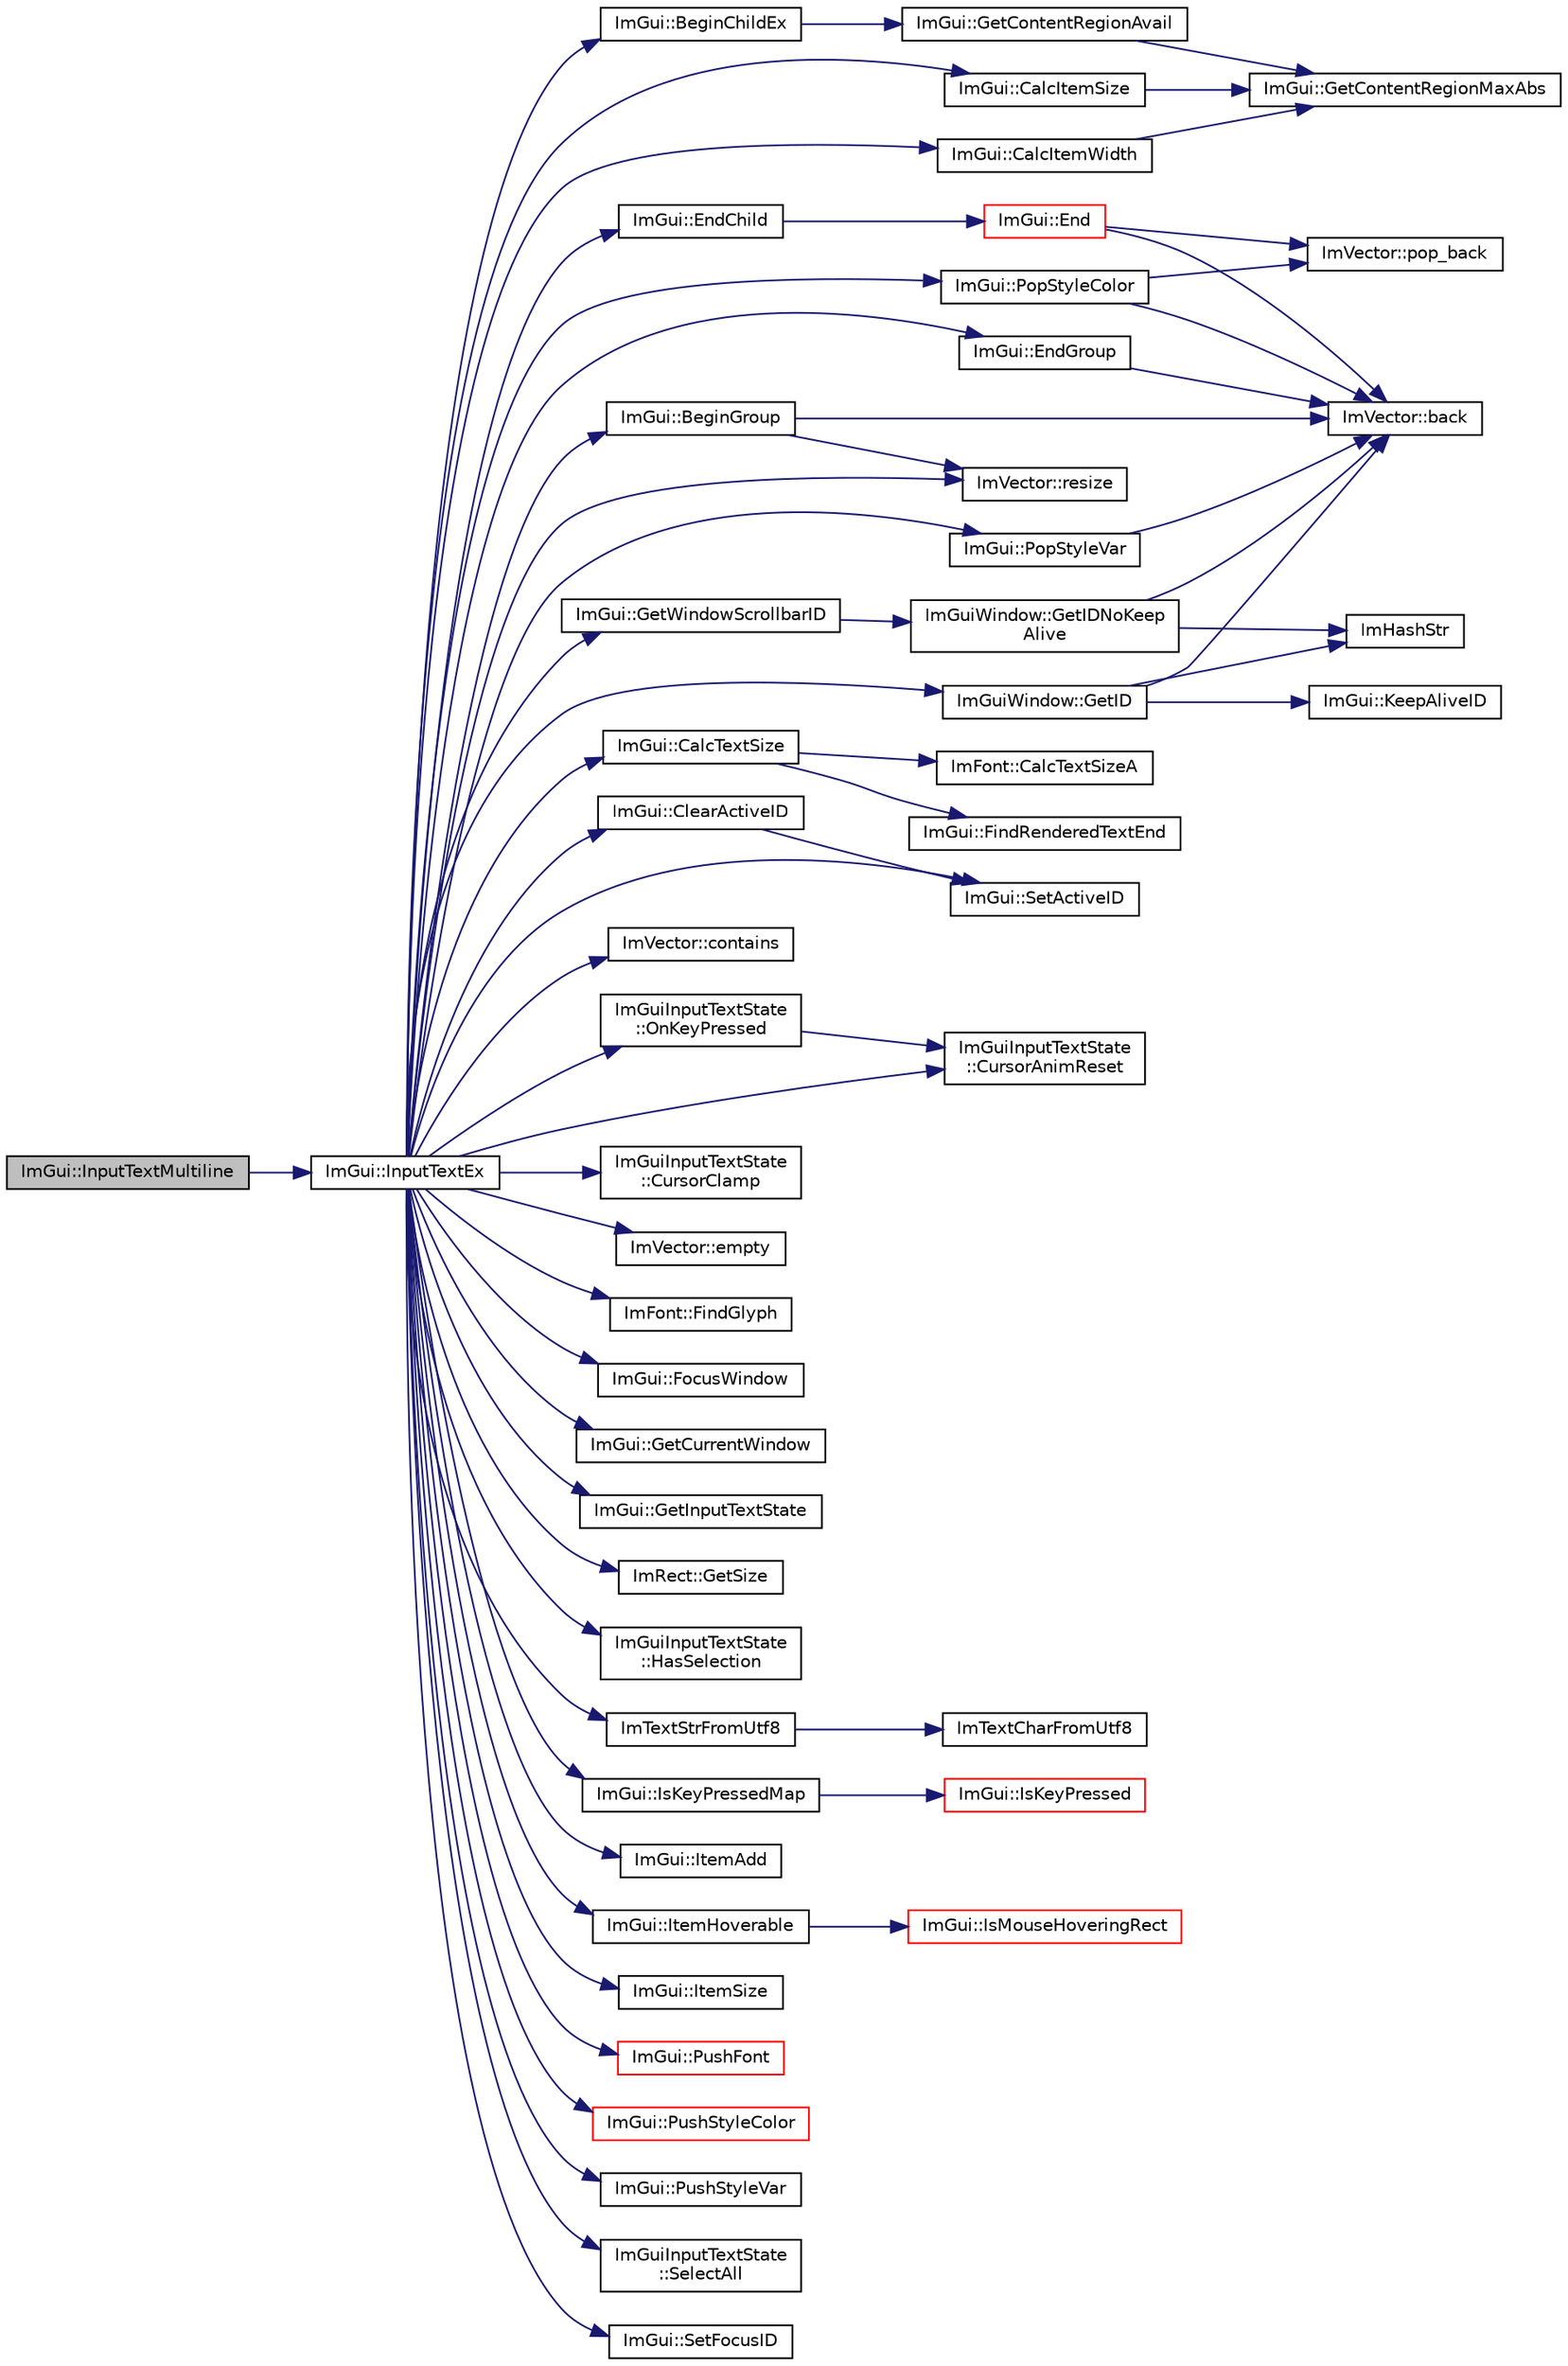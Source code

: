 digraph "ImGui::InputTextMultiline"
{
 // LATEX_PDF_SIZE
  edge [fontname="Helvetica",fontsize="10",labelfontname="Helvetica",labelfontsize="10"];
  node [fontname="Helvetica",fontsize="10",shape=record];
  rankdir="LR";
  Node1 [label="ImGui::InputTextMultiline",height=0.2,width=0.4,color="black", fillcolor="grey75", style="filled", fontcolor="black",tooltip=" "];
  Node1 -> Node2 [color="midnightblue",fontsize="10",style="solid",fontname="Helvetica"];
  Node2 [label="ImGui::InputTextEx",height=0.2,width=0.4,color="black", fillcolor="white", style="filled",URL="$namespace_im_gui.html#af89af17ecc11653f25fea1e50e195de6",tooltip=" "];
  Node2 -> Node3 [color="midnightblue",fontsize="10",style="solid",fontname="Helvetica"];
  Node3 [label="ImGui::BeginChildEx",height=0.2,width=0.4,color="black", fillcolor="white", style="filled",URL="$namespace_im_gui.html#a63a223ce2138538300e5b0654d7407a9",tooltip=" "];
  Node3 -> Node4 [color="midnightblue",fontsize="10",style="solid",fontname="Helvetica"];
  Node4 [label="ImGui::GetContentRegionAvail",height=0.2,width=0.4,color="black", fillcolor="white", style="filled",URL="$namespace_im_gui.html#a410c8e19b2fea8b52746ca11b3930301",tooltip=" "];
  Node4 -> Node5 [color="midnightblue",fontsize="10",style="solid",fontname="Helvetica"];
  Node5 [label="ImGui::GetContentRegionMaxAbs",height=0.2,width=0.4,color="black", fillcolor="white", style="filled",URL="$namespace_im_gui.html#adc4d9b0d735ffae1f1598c4df038024c",tooltip=" "];
  Node2 -> Node6 [color="midnightblue",fontsize="10",style="solid",fontname="Helvetica"];
  Node6 [label="ImGui::BeginGroup",height=0.2,width=0.4,color="black", fillcolor="white", style="filled",URL="$namespace_im_gui.html#a42407e196b7ed2a8755bff28aae9805f",tooltip=" "];
  Node6 -> Node7 [color="midnightblue",fontsize="10",style="solid",fontname="Helvetica"];
  Node7 [label="ImVector::back",height=0.2,width=0.4,color="black", fillcolor="white", style="filled",URL="$struct_im_vector.html#a6da15f3c402099ed57078835ab942f8e",tooltip=" "];
  Node6 -> Node8 [color="midnightblue",fontsize="10",style="solid",fontname="Helvetica"];
  Node8 [label="ImVector::resize",height=0.2,width=0.4,color="black", fillcolor="white", style="filled",URL="$struct_im_vector.html#ac371dd62e56ae486b1a5038cf07eee56",tooltip=" "];
  Node2 -> Node9 [color="midnightblue",fontsize="10",style="solid",fontname="Helvetica"];
  Node9 [label="ImGui::CalcItemSize",height=0.2,width=0.4,color="black", fillcolor="white", style="filled",URL="$namespace_im_gui.html#acaef0497f7982dd98bf215e50129cd9b",tooltip=" "];
  Node9 -> Node5 [color="midnightblue",fontsize="10",style="solid",fontname="Helvetica"];
  Node2 -> Node10 [color="midnightblue",fontsize="10",style="solid",fontname="Helvetica"];
  Node10 [label="ImGui::CalcItemWidth",height=0.2,width=0.4,color="black", fillcolor="white", style="filled",URL="$namespace_im_gui.html#ab3b3ba92ebd8bca4a552dd93321a1994",tooltip=" "];
  Node10 -> Node5 [color="midnightblue",fontsize="10",style="solid",fontname="Helvetica"];
  Node2 -> Node11 [color="midnightblue",fontsize="10",style="solid",fontname="Helvetica"];
  Node11 [label="ImGui::CalcTextSize",height=0.2,width=0.4,color="black", fillcolor="white", style="filled",URL="$namespace_im_gui.html#a848b9db6cc4a186751c0ecebcaadc33b",tooltip=" "];
  Node11 -> Node12 [color="midnightblue",fontsize="10",style="solid",fontname="Helvetica"];
  Node12 [label="ImFont::CalcTextSizeA",height=0.2,width=0.4,color="black", fillcolor="white", style="filled",URL="$struct_im_font.html#ad67f64fd206ad197f4b93b1a1ae27cfe",tooltip=" "];
  Node11 -> Node13 [color="midnightblue",fontsize="10",style="solid",fontname="Helvetica"];
  Node13 [label="ImGui::FindRenderedTextEnd",height=0.2,width=0.4,color="black", fillcolor="white", style="filled",URL="$namespace_im_gui.html#a7671e1dbc803a31b06081b52a771d83f",tooltip=" "];
  Node2 -> Node14 [color="midnightblue",fontsize="10",style="solid",fontname="Helvetica"];
  Node14 [label="ImGui::ClearActiveID",height=0.2,width=0.4,color="black", fillcolor="white", style="filled",URL="$namespace_im_gui.html#a17ff60ad1e2669130ac38a04d16eb354",tooltip=" "];
  Node14 -> Node15 [color="midnightblue",fontsize="10",style="solid",fontname="Helvetica"];
  Node15 [label="ImGui::SetActiveID",height=0.2,width=0.4,color="black", fillcolor="white", style="filled",URL="$namespace_im_gui.html#a27b8ace13a8c421ee8405f0cbebe4ead",tooltip=" "];
  Node2 -> Node16 [color="midnightblue",fontsize="10",style="solid",fontname="Helvetica"];
  Node16 [label="ImVector::contains",height=0.2,width=0.4,color="black", fillcolor="white", style="filled",URL="$struct_im_vector.html#a2e7860fbde1c721f168b6262d8f14aec",tooltip=" "];
  Node2 -> Node17 [color="midnightblue",fontsize="10",style="solid",fontname="Helvetica"];
  Node17 [label="ImGuiInputTextState\l::CursorAnimReset",height=0.2,width=0.4,color="black", fillcolor="white", style="filled",URL="$struct_im_gui_input_text_state.html#a78a05f36dbfd38b9026a4980a15a6a3e",tooltip=" "];
  Node2 -> Node18 [color="midnightblue",fontsize="10",style="solid",fontname="Helvetica"];
  Node18 [label="ImGuiInputTextState\l::CursorClamp",height=0.2,width=0.4,color="black", fillcolor="white", style="filled",URL="$struct_im_gui_input_text_state.html#a0924f1eead76c7d58090aa603cea4301",tooltip=" "];
  Node2 -> Node19 [color="midnightblue",fontsize="10",style="solid",fontname="Helvetica"];
  Node19 [label="ImVector::empty",height=0.2,width=0.4,color="black", fillcolor="white", style="filled",URL="$struct_im_vector.html#aa53e48a5272f4bad1099368769514ff1",tooltip=" "];
  Node2 -> Node20 [color="midnightblue",fontsize="10",style="solid",fontname="Helvetica"];
  Node20 [label="ImGui::EndChild",height=0.2,width=0.4,color="black", fillcolor="white", style="filled",URL="$namespace_im_gui.html#af8de559a88c1442d6df8c1b04c86e997",tooltip=" "];
  Node20 -> Node21 [color="midnightblue",fontsize="10",style="solid",fontname="Helvetica"];
  Node21 [label="ImGui::End",height=0.2,width=0.4,color="red", fillcolor="white", style="filled",URL="$namespace_im_gui.html#a5479d93794a004c67ceb6d13f37c8254",tooltip=" "];
  Node21 -> Node7 [color="midnightblue",fontsize="10",style="solid",fontname="Helvetica"];
  Node21 -> Node29 [color="midnightblue",fontsize="10",style="solid",fontname="Helvetica"];
  Node29 [label="ImVector::pop_back",height=0.2,width=0.4,color="black", fillcolor="white", style="filled",URL="$struct_im_vector.html#a3db7ce62d3c429effdb893fbf7148c1c",tooltip=" "];
  Node2 -> Node42 [color="midnightblue",fontsize="10",style="solid",fontname="Helvetica"];
  Node42 [label="ImGui::EndGroup",height=0.2,width=0.4,color="black", fillcolor="white", style="filled",URL="$namespace_im_gui.html#a05fc97fc64f28a55486087f503d9a622",tooltip=" "];
  Node42 -> Node7 [color="midnightblue",fontsize="10",style="solid",fontname="Helvetica"];
  Node2 -> Node43 [color="midnightblue",fontsize="10",style="solid",fontname="Helvetica"];
  Node43 [label="ImFont::FindGlyph",height=0.2,width=0.4,color="black", fillcolor="white", style="filled",URL="$struct_im_font.html#ac6a773b73c6406fd8f08c4c93213a501",tooltip=" "];
  Node2 -> Node44 [color="midnightblue",fontsize="10",style="solid",fontname="Helvetica"];
  Node44 [label="ImGui::FocusWindow",height=0.2,width=0.4,color="black", fillcolor="white", style="filled",URL="$namespace_im_gui.html#ade4c08e7e7ad7bbfa4835248f5f3a7c6",tooltip=" "];
  Node2 -> Node24 [color="midnightblue",fontsize="10",style="solid",fontname="Helvetica"];
  Node24 [label="ImGui::GetCurrentWindow",height=0.2,width=0.4,color="black", fillcolor="white", style="filled",URL="$namespace_im_gui.html#a7ceba68eca2b09fb6bf1ad88037e6203",tooltip=" "];
  Node2 -> Node45 [color="midnightblue",fontsize="10",style="solid",fontname="Helvetica"];
  Node45 [label="ImGuiWindow::GetID",height=0.2,width=0.4,color="black", fillcolor="white", style="filled",URL="$struct_im_gui_window.html#a66400a63bc0b54d7d29e08d1b1b1a42b",tooltip=" "];
  Node45 -> Node7 [color="midnightblue",fontsize="10",style="solid",fontname="Helvetica"];
  Node45 -> Node46 [color="midnightblue",fontsize="10",style="solid",fontname="Helvetica"];
  Node46 [label="ImHashStr",height=0.2,width=0.4,color="black", fillcolor="white", style="filled",URL="$imgui_8cpp.html#acd1b12694d0365b516bf7373f182eeee",tooltip=" "];
  Node45 -> Node47 [color="midnightblue",fontsize="10",style="solid",fontname="Helvetica"];
  Node47 [label="ImGui::KeepAliveID",height=0.2,width=0.4,color="black", fillcolor="white", style="filled",URL="$namespace_im_gui.html#a85a245c78a9f7c351636bdad6e60c488",tooltip=" "];
  Node2 -> Node48 [color="midnightblue",fontsize="10",style="solid",fontname="Helvetica"];
  Node48 [label="ImGui::GetInputTextState",height=0.2,width=0.4,color="black", fillcolor="white", style="filled",URL="$namespace_im_gui.html#acdfb8ae75f2eaa42ca8ba42d9b5fe9ba",tooltip=" "];
  Node2 -> Node49 [color="midnightblue",fontsize="10",style="solid",fontname="Helvetica"];
  Node49 [label="ImRect::GetSize",height=0.2,width=0.4,color="black", fillcolor="white", style="filled",URL="$struct_im_rect.html#ae459d9c50003058cfb34519a571aaf33",tooltip=" "];
  Node2 -> Node50 [color="midnightblue",fontsize="10",style="solid",fontname="Helvetica"];
  Node50 [label="ImGui::GetWindowScrollbarID",height=0.2,width=0.4,color="black", fillcolor="white", style="filled",URL="$namespace_im_gui.html#a426c9b60bf8cd3d887ba50366a2612df",tooltip=" "];
  Node50 -> Node51 [color="midnightblue",fontsize="10",style="solid",fontname="Helvetica"];
  Node51 [label="ImGuiWindow::GetIDNoKeep\lAlive",height=0.2,width=0.4,color="black", fillcolor="white", style="filled",URL="$struct_im_gui_window.html#adc0a43f74a0b53a15a4bc4fea05524fe",tooltip=" "];
  Node51 -> Node7 [color="midnightblue",fontsize="10",style="solid",fontname="Helvetica"];
  Node51 -> Node46 [color="midnightblue",fontsize="10",style="solid",fontname="Helvetica"];
  Node2 -> Node52 [color="midnightblue",fontsize="10",style="solid",fontname="Helvetica"];
  Node52 [label="ImGuiInputTextState\l::HasSelection",height=0.2,width=0.4,color="black", fillcolor="white", style="filled",URL="$struct_im_gui_input_text_state.html#ab17832413ff121a5663319c06bbb989a",tooltip=" "];
  Node2 -> Node53 [color="midnightblue",fontsize="10",style="solid",fontname="Helvetica"];
  Node53 [label="ImTextStrFromUtf8",height=0.2,width=0.4,color="black", fillcolor="white", style="filled",URL="$imgui_8cpp.html#aeb054c43ad8aae45de24efc759a0ff7a",tooltip=" "];
  Node53 -> Node54 [color="midnightblue",fontsize="10",style="solid",fontname="Helvetica"];
  Node54 [label="ImTextCharFromUtf8",height=0.2,width=0.4,color="black", fillcolor="white", style="filled",URL="$imgui_8cpp.html#a036b9dd7f0942fd34e385cc115f36631",tooltip=" "];
  Node2 -> Node55 [color="midnightblue",fontsize="10",style="solid",fontname="Helvetica"];
  Node55 [label="ImGui::IsKeyPressedMap",height=0.2,width=0.4,color="black", fillcolor="white", style="filled",URL="$namespace_im_gui.html#aa4c4806c81aef3abe125b209f19d4a2b",tooltip=" "];
  Node55 -> Node56 [color="midnightblue",fontsize="10",style="solid",fontname="Helvetica"];
  Node56 [label="ImGui::IsKeyPressed",height=0.2,width=0.4,color="red", fillcolor="white", style="filled",URL="$namespace_im_gui.html#a83331a8afa5316bc98ed9c98b151ac01",tooltip=" "];
  Node2 -> Node59 [color="midnightblue",fontsize="10",style="solid",fontname="Helvetica"];
  Node59 [label="ImGui::ItemAdd",height=0.2,width=0.4,color="black", fillcolor="white", style="filled",URL="$namespace_im_gui.html#a03440eafb6ce299fcb92b2d2cda147a5",tooltip=" "];
  Node2 -> Node60 [color="midnightblue",fontsize="10",style="solid",fontname="Helvetica"];
  Node60 [label="ImGui::ItemHoverable",height=0.2,width=0.4,color="black", fillcolor="white", style="filled",URL="$namespace_im_gui.html#a488b86a9f235923304186fb86ff64ffb",tooltip=" "];
  Node60 -> Node61 [color="midnightblue",fontsize="10",style="solid",fontname="Helvetica"];
  Node61 [label="ImGui::IsMouseHoveringRect",height=0.2,width=0.4,color="red", fillcolor="white", style="filled",URL="$namespace_im_gui.html#ae0b8ea0e06c457316d6aed6c5b2a1c25",tooltip=" "];
  Node2 -> Node64 [color="midnightblue",fontsize="10",style="solid",fontname="Helvetica"];
  Node64 [label="ImGui::ItemSize",height=0.2,width=0.4,color="black", fillcolor="white", style="filled",URL="$namespace_im_gui.html#aeeb1ec6ae6548173dbf813e7df538c48",tooltip=" "];
  Node2 -> Node65 [color="midnightblue",fontsize="10",style="solid",fontname="Helvetica"];
  Node65 [label="ImGuiInputTextState\l::OnKeyPressed",height=0.2,width=0.4,color="black", fillcolor="white", style="filled",URL="$struct_im_gui_input_text_state.html#a2cd5083f820d0012479bb706a45b04b0",tooltip=" "];
  Node65 -> Node17 [color="midnightblue",fontsize="10",style="solid",fontname="Helvetica"];
  Node2 -> Node66 [color="midnightblue",fontsize="10",style="solid",fontname="Helvetica"];
  Node66 [label="ImGui::PopStyleColor",height=0.2,width=0.4,color="black", fillcolor="white", style="filled",URL="$namespace_im_gui.html#a9795f730b4043a98b6254738d86efcdc",tooltip=" "];
  Node66 -> Node7 [color="midnightblue",fontsize="10",style="solid",fontname="Helvetica"];
  Node66 -> Node29 [color="midnightblue",fontsize="10",style="solid",fontname="Helvetica"];
  Node2 -> Node67 [color="midnightblue",fontsize="10",style="solid",fontname="Helvetica"];
  Node67 [label="ImGui::PopStyleVar",height=0.2,width=0.4,color="black", fillcolor="white", style="filled",URL="$namespace_im_gui.html#a14116e57d81e326adef2a702e65781d4",tooltip=" "];
  Node67 -> Node7 [color="midnightblue",fontsize="10",style="solid",fontname="Helvetica"];
  Node2 -> Node68 [color="midnightblue",fontsize="10",style="solid",fontname="Helvetica"];
  Node68 [label="ImGui::PushFont",height=0.2,width=0.4,color="red", fillcolor="white", style="filled",URL="$namespace_im_gui.html#ac5a59f4f8226fd35786d8973c85b85a9",tooltip=" "];
  Node2 -> Node74 [color="midnightblue",fontsize="10",style="solid",fontname="Helvetica"];
  Node74 [label="ImGui::PushStyleColor",height=0.2,width=0.4,color="red", fillcolor="white", style="filled",URL="$namespace_im_gui.html#a77ee84afb636e05eb4b2d6eeddcc2aa8",tooltip=" "];
  Node2 -> Node76 [color="midnightblue",fontsize="10",style="solid",fontname="Helvetica"];
  Node76 [label="ImGui::PushStyleVar",height=0.2,width=0.4,color="black", fillcolor="white", style="filled",URL="$namespace_im_gui.html#aab3f43009094462cf2a5eb554785949b",tooltip=" "];
  Node2 -> Node8 [color="midnightblue",fontsize="10",style="solid",fontname="Helvetica"];
  Node2 -> Node77 [color="midnightblue",fontsize="10",style="solid",fontname="Helvetica"];
  Node77 [label="ImGuiInputTextState\l::SelectAll",height=0.2,width=0.4,color="black", fillcolor="white", style="filled",URL="$struct_im_gui_input_text_state.html#ac9ceb16a3551dc82a1e8be716236b811",tooltip=" "];
  Node2 -> Node15 [color="midnightblue",fontsize="10",style="solid",fontname="Helvetica"];
  Node2 -> Node78 [color="midnightblue",fontsize="10",style="solid",fontname="Helvetica"];
  Node78 [label="ImGui::SetFocusID",height=0.2,width=0.4,color="black", fillcolor="white", style="filled",URL="$namespace_im_gui.html#a8ad578d7141486ff12b59b0c251234e6",tooltip=" "];
}
